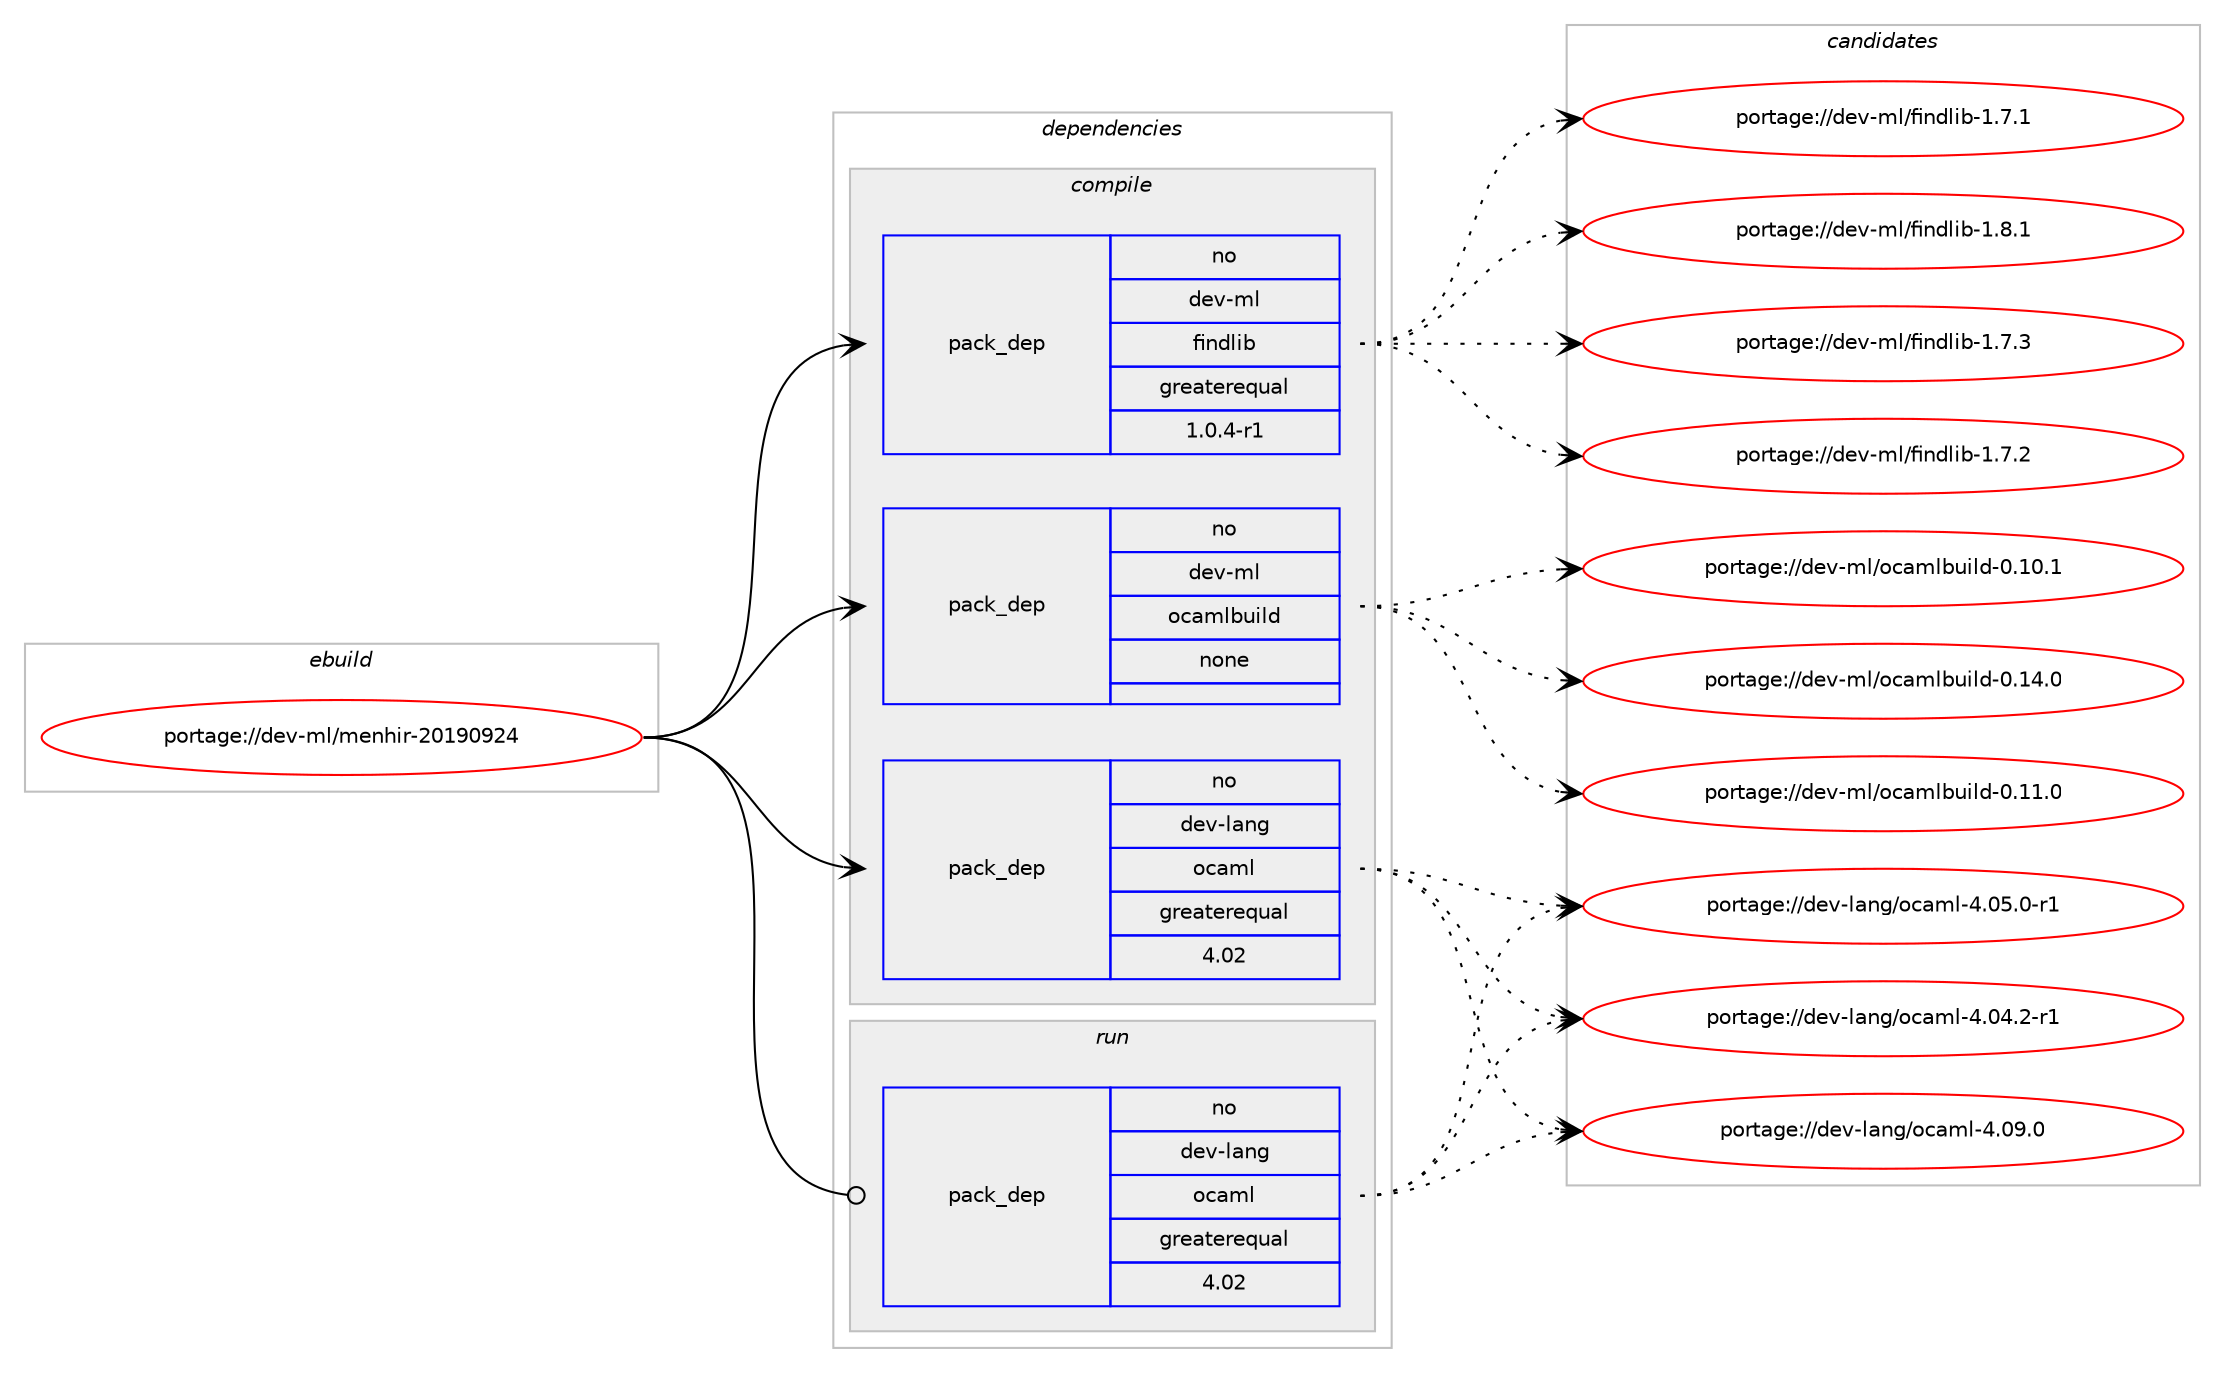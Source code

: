 digraph prolog {

# *************
# Graph options
# *************

newrank=true;
concentrate=true;
compound=true;
graph [rankdir=LR,fontname=Helvetica,fontsize=10,ranksep=1.5];#, ranksep=2.5, nodesep=0.2];
edge  [arrowhead=vee];
node  [fontname=Helvetica,fontsize=10];

# **********
# The ebuild
# **********

subgraph cluster_leftcol {
color=gray;
rank=same;
label=<<i>ebuild</i>>;
id [label="portage://dev-ml/menhir-20190924", color=red, width=4, href="../dev-ml/menhir-20190924.svg"];
}

# ****************
# The dependencies
# ****************

subgraph cluster_midcol {
color=gray;
label=<<i>dependencies</i>>;
subgraph cluster_compile {
fillcolor="#eeeeee";
style=filled;
label=<<i>compile</i>>;
subgraph pack375172 {
dependency503219 [label=<<TABLE BORDER="0" CELLBORDER="1" CELLSPACING="0" CELLPADDING="4" WIDTH="220"><TR><TD ROWSPAN="6" CELLPADDING="30">pack_dep</TD></TR><TR><TD WIDTH="110">no</TD></TR><TR><TD>dev-lang</TD></TR><TR><TD>ocaml</TD></TR><TR><TD>greaterequal</TD></TR><TR><TD>4.02</TD></TR></TABLE>>, shape=none, color=blue];
}
id:e -> dependency503219:w [weight=20,style="solid",arrowhead="vee"];
subgraph pack375173 {
dependency503220 [label=<<TABLE BORDER="0" CELLBORDER="1" CELLSPACING="0" CELLPADDING="4" WIDTH="220"><TR><TD ROWSPAN="6" CELLPADDING="30">pack_dep</TD></TR><TR><TD WIDTH="110">no</TD></TR><TR><TD>dev-ml</TD></TR><TR><TD>findlib</TD></TR><TR><TD>greaterequal</TD></TR><TR><TD>1.0.4-r1</TD></TR></TABLE>>, shape=none, color=blue];
}
id:e -> dependency503220:w [weight=20,style="solid",arrowhead="vee"];
subgraph pack375174 {
dependency503221 [label=<<TABLE BORDER="0" CELLBORDER="1" CELLSPACING="0" CELLPADDING="4" WIDTH="220"><TR><TD ROWSPAN="6" CELLPADDING="30">pack_dep</TD></TR><TR><TD WIDTH="110">no</TD></TR><TR><TD>dev-ml</TD></TR><TR><TD>ocamlbuild</TD></TR><TR><TD>none</TD></TR><TR><TD></TD></TR></TABLE>>, shape=none, color=blue];
}
id:e -> dependency503221:w [weight=20,style="solid",arrowhead="vee"];
}
subgraph cluster_compileandrun {
fillcolor="#eeeeee";
style=filled;
label=<<i>compile and run</i>>;
}
subgraph cluster_run {
fillcolor="#eeeeee";
style=filled;
label=<<i>run</i>>;
subgraph pack375175 {
dependency503222 [label=<<TABLE BORDER="0" CELLBORDER="1" CELLSPACING="0" CELLPADDING="4" WIDTH="220"><TR><TD ROWSPAN="6" CELLPADDING="30">pack_dep</TD></TR><TR><TD WIDTH="110">no</TD></TR><TR><TD>dev-lang</TD></TR><TR><TD>ocaml</TD></TR><TR><TD>greaterequal</TD></TR><TR><TD>4.02</TD></TR></TABLE>>, shape=none, color=blue];
}
id:e -> dependency503222:w [weight=20,style="solid",arrowhead="odot"];
}
}

# **************
# The candidates
# **************

subgraph cluster_choices {
rank=same;
color=gray;
label=<<i>candidates</i>>;

subgraph choice375172 {
color=black;
nodesep=1;
choice100101118451089711010347111999710910845524648574648 [label="portage://dev-lang/ocaml-4.09.0", color=red, width=4,href="../dev-lang/ocaml-4.09.0.svg"];
choice1001011184510897110103471119997109108455246485346484511449 [label="portage://dev-lang/ocaml-4.05.0-r1", color=red, width=4,href="../dev-lang/ocaml-4.05.0-r1.svg"];
choice1001011184510897110103471119997109108455246485246504511449 [label="portage://dev-lang/ocaml-4.04.2-r1", color=red, width=4,href="../dev-lang/ocaml-4.04.2-r1.svg"];
dependency503219:e -> choice100101118451089711010347111999710910845524648574648:w [style=dotted,weight="100"];
dependency503219:e -> choice1001011184510897110103471119997109108455246485346484511449:w [style=dotted,weight="100"];
dependency503219:e -> choice1001011184510897110103471119997109108455246485246504511449:w [style=dotted,weight="100"];
}
subgraph choice375173 {
color=black;
nodesep=1;
choice100101118451091084710210511010010810598454946564649 [label="portage://dev-ml/findlib-1.8.1", color=red, width=4,href="../dev-ml/findlib-1.8.1.svg"];
choice100101118451091084710210511010010810598454946554651 [label="portage://dev-ml/findlib-1.7.3", color=red, width=4,href="../dev-ml/findlib-1.7.3.svg"];
choice100101118451091084710210511010010810598454946554650 [label="portage://dev-ml/findlib-1.7.2", color=red, width=4,href="../dev-ml/findlib-1.7.2.svg"];
choice100101118451091084710210511010010810598454946554649 [label="portage://dev-ml/findlib-1.7.1", color=red, width=4,href="../dev-ml/findlib-1.7.1.svg"];
dependency503220:e -> choice100101118451091084710210511010010810598454946564649:w [style=dotted,weight="100"];
dependency503220:e -> choice100101118451091084710210511010010810598454946554651:w [style=dotted,weight="100"];
dependency503220:e -> choice100101118451091084710210511010010810598454946554650:w [style=dotted,weight="100"];
dependency503220:e -> choice100101118451091084710210511010010810598454946554649:w [style=dotted,weight="100"];
}
subgraph choice375174 {
color=black;
nodesep=1;
choice100101118451091084711199971091089811710510810045484649524648 [label="portage://dev-ml/ocamlbuild-0.14.0", color=red, width=4,href="../dev-ml/ocamlbuild-0.14.0.svg"];
choice100101118451091084711199971091089811710510810045484649494648 [label="portage://dev-ml/ocamlbuild-0.11.0", color=red, width=4,href="../dev-ml/ocamlbuild-0.11.0.svg"];
choice100101118451091084711199971091089811710510810045484649484649 [label="portage://dev-ml/ocamlbuild-0.10.1", color=red, width=4,href="../dev-ml/ocamlbuild-0.10.1.svg"];
dependency503221:e -> choice100101118451091084711199971091089811710510810045484649524648:w [style=dotted,weight="100"];
dependency503221:e -> choice100101118451091084711199971091089811710510810045484649494648:w [style=dotted,weight="100"];
dependency503221:e -> choice100101118451091084711199971091089811710510810045484649484649:w [style=dotted,weight="100"];
}
subgraph choice375175 {
color=black;
nodesep=1;
choice100101118451089711010347111999710910845524648574648 [label="portage://dev-lang/ocaml-4.09.0", color=red, width=4,href="../dev-lang/ocaml-4.09.0.svg"];
choice1001011184510897110103471119997109108455246485346484511449 [label="portage://dev-lang/ocaml-4.05.0-r1", color=red, width=4,href="../dev-lang/ocaml-4.05.0-r1.svg"];
choice1001011184510897110103471119997109108455246485246504511449 [label="portage://dev-lang/ocaml-4.04.2-r1", color=red, width=4,href="../dev-lang/ocaml-4.04.2-r1.svg"];
dependency503222:e -> choice100101118451089711010347111999710910845524648574648:w [style=dotted,weight="100"];
dependency503222:e -> choice1001011184510897110103471119997109108455246485346484511449:w [style=dotted,weight="100"];
dependency503222:e -> choice1001011184510897110103471119997109108455246485246504511449:w [style=dotted,weight="100"];
}
}

}
